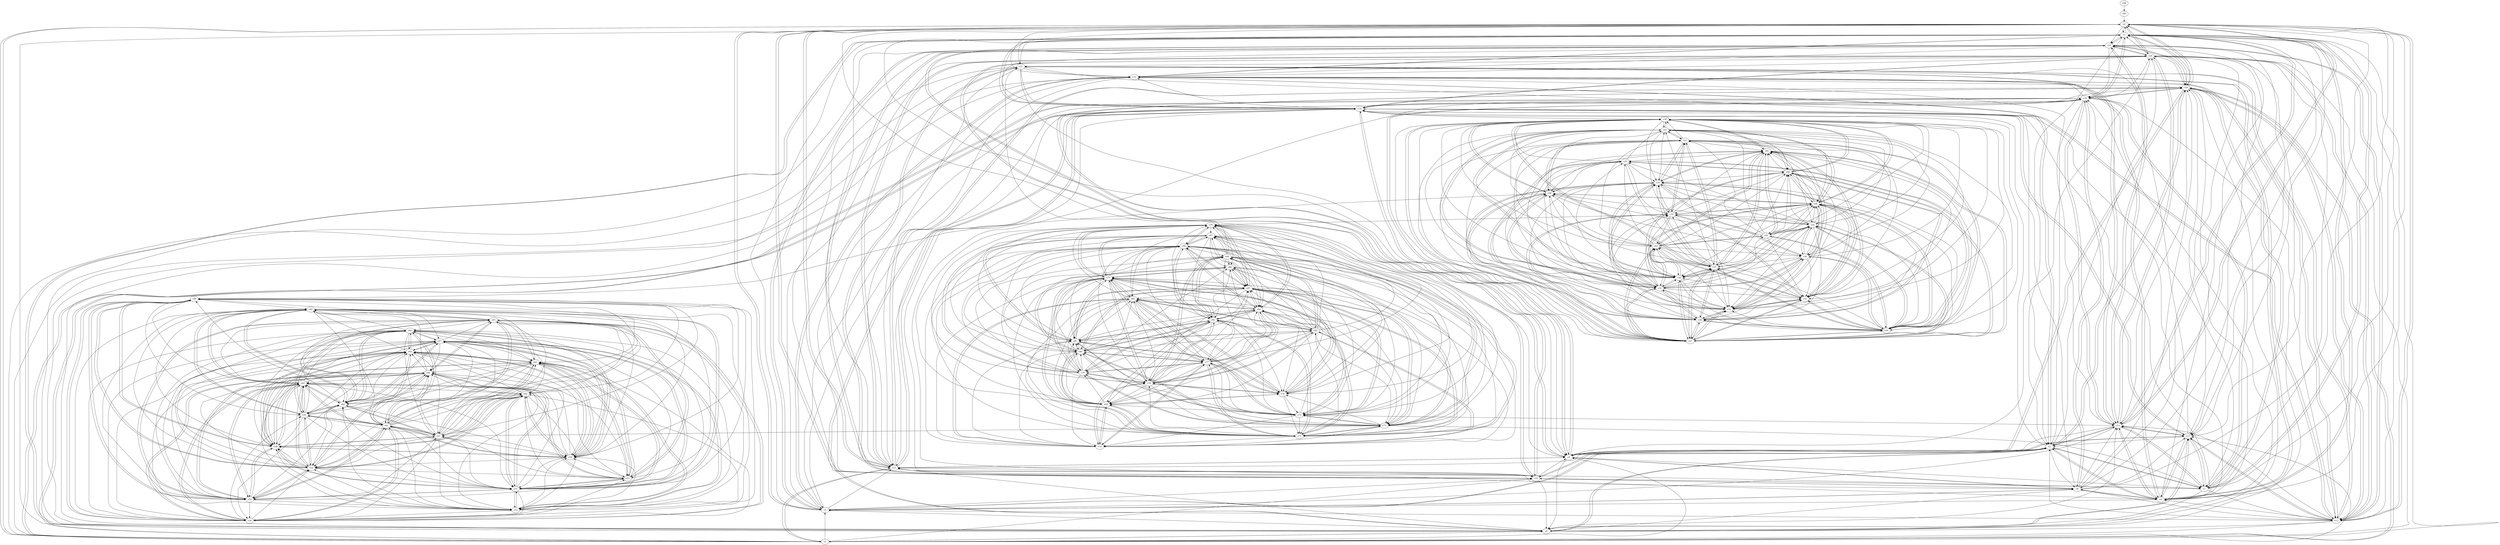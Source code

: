 digraph test134 {
    v0 [name="v0", player=1, priority=18];
    v1 [name="v1", player=1, priority=25];
    v2 [name="v2", player=1, priority=44];
    v3 [name="v3", player=0, priority=31];
    v4 [name="v4", player=1, priority=19];
    v5 [name="v5", player=0, priority=47];
    v6 [name="v6", player=0, priority=38];
    v7 [name="v7", player=1, priority=39];
    v8 [name="v8", player=0, priority=48];
    v9 [name="v9", player=0, priority=11];
    v10 [name="v10", player=1, priority=42];
    v11 [name="v11", player=1, priority=46];
    v12 [name="v12", player=1, priority=23];
    v13 [name="v13", player=0, priority=43];
    v14 [name="v14", player=0, priority=41];
    v15 [name="v15", player=1, priority=43];
    v16 [name="v16", player=0, priority=21];
    v17 [name="v17", player=1, priority=18];
    v18 [name="v18", player=0, priority=36];
    v19 [name="v19", player=1, priority=34];
    v20 [name="v20", player=0, priority=15];
    v21 [name="v21", player=0, priority=43];
    v22 [name="v22", player=1, priority=34];
    v23 [name="v23", player=1, priority=40];
    v24 [name="v24", player=0, priority=43];
    v25 [name="v25", player=1, priority=5];
    v26 [name="v26", player=1, priority=31];
    v27 [name="v27", player=0, priority=44];
    v28 [name="v28", player=1, priority=29];
    v29 [name="v29", player=0, priority=25];
    v30 [name="v30", player=1, priority=27];
    v31 [name="v31", player=1, priority=11];
    v32 [name="v32", player=0, priority=47];
    v33 [name="v33", player=1, priority=26];
    v34 [name="v34", player=1, priority=35];
    v35 [name="v35", player=1, priority=28];
    v36 [name="v36", player=1, priority=45];
    v37 [name="v37", player=1, priority=41];
    v38 [name="v38", player=0, priority=9];
    v39 [name="v39", player=1, priority=15];
    v40 [name="v40", player=0, priority=0];
    v41 [name="v41", player=0, priority=11];
    v42 [name="v42", player=0, priority=12];
    v43 [name="v43", player=1, priority=13];
    v44 [name="v44", player=1, priority=38];
    v45 [name="v45", player=0, priority=35];
    v46 [name="v46", player=1, priority=18];
    v47 [name="v47", player=1, priority=44];
    v48 [name="v48", player=1, priority=14];
    v49 [name="v49", player=0, priority=12];
    v50 [name="v50", player=0, priority=38];
    v51 [name="v51", player=1, priority=22];
    v52 [name="v52", player=1, priority=7];
    v53 [name="v53", player=0, priority=22];
    v54 [name="v54", player=0, priority=22];
    v55 [name="v55", player=1, priority=37];
    v56 [name="v56", player=0, priority=38];
    v57 [name="v57", player=0, priority=42];
    v58 [name="v58", player=0, priority=21];
    v59 [name="v59", player=0, priority=18];
    v60 [name="v60", player=1, priority=21];
    v61 [name="v61", player=0, priority=37];
    v62 [name="v62", player=1, priority=14];
    v63 [name="v63", player=0, priority=20];
    v64 [name="v64", player=1, priority=13];
    v65 [name="v65", player=0, priority=18];
    v66 [name="v66", player=1, priority=30];
    v67 [name="v67", player=0, priority=47];
    v68 [name="v68", player=1, priority=33];
    v69 [name="v69", player=1, priority=10];
    v70 [name="v70", player=1, priority=36];
    v71 [name="v71", player=0, priority=3];
    v72 [name="v72", player=0, priority=20];
    v73 [name="v73", player=0, priority=38];
    v74 [name="v74", player=1, priority=7];
    v75 [name="v75", player=1, priority=19];
    v76 [name="v76", player=1, priority=42];
    v77 [name="v77", player=0, priority=46];
    v78 [name="v78", player=1, priority=48];
    v79 [name="v79", player=0, priority=11];
    v80 [name="v80", player=1, priority=43];
    v81 [name="v81", player=1, priority=46];
    v82 [name="v82", player=0, priority=16];
    v83 [name="v83", player=0, priority=31];
    v84 [name="v84", player=1, priority=1];
    v85 [name="v85", player=0, priority=44];
    v86 [name="v86", player=1, priority=9];
    v87 [name="v87", player=0, priority=4];
    v88 [name="v88", player=1, priority=20];
    v89 [name="v89", player=1, priority=1];
    v55 -> v57;
    v86 -> v72;
    v7 -> v17;
    v47 -> v53;
    v26 -> v30;
    v59 -> v55;
    v67 -> v68;
    v78 -> v77;
    v8 -> v0;
    v8 -> v9;
    v19 -> v9;
    v0 -> v5;
    v29 -> v41;
    v8 -> v18;
    v19 -> v18;
    v40 -> v41;
    v11 -> v14;
    v63 -> v52;
    v48 -> v63;
    v41 -> v33;
    v33 -> v29;
    v41 -> v42;
    v81 -> v78;
    v73 -> v74;
    v52 -> v51;
    v81 -> v87;
    v44 -> v47;
    v73 -> v83;
    v3 -> v6;
    v3 -> v15;
    v14 -> v15;
    v34 -> v30;
    v51 -> v64;
    v37 -> v26;
    v22 -> v37;
    v85 -> v75;
    v37 -> v35;
    v85 -> v84;
    v7 -> v3;
    v18 -> v3;
    v7 -> v12;
    v18 -> v12;
    v55 -> v61;
    v70 -> v68;
    v29 -> v27;
    v40 -> v27;
    v8 -> v4;
    v19 -> v4;
    v77 -> v76;
    v11 -> v0;
    v29 -> v36;
    v40 -> v36;
    v48 -> v49;
    v0 -> v9;
    v11 -> v9;
    v48 -> v58;
    v69 -> v81;
    v80 -> v81;
    v62 -> v60;
    v41 -> v37;
    v73 -> v69;
    v81 -> v82;
    v25 -> v29;
    v54 -> v65;
    v73 -> v78;
    v25 -> v38;
    v14 -> v1;
    v44 -> v51;
    v51 -> v50;
    v73 -> v87;
    v3 -> v10;
    v22 -> v23;
    v34 -> v25;
    v22 -> v32;
    v85 -> v70;
    v37 -> v30;
    v85 -> v79;
    v66 -> v75;
    v15 -> v2;
    v36 -> v34;
    v66 -> v84;
    v15 -> v11;
    v18 -> v7;
    v59 -> v45;
    v7 -> v16;
    v18 -> v16;
    v47 -> v52;
    v55 -> v65;
    v59 -> v63;
    v29 -> v22;
    v77 -> v71;
    v29 -> v31;
    v40 -> v31;
    v77 -> v80;
    v69 -> v76;
    v75 -> v7;
    v80 -> v85;
    v10 -> v8;
    v62 -> v55;
    v2 -> v13;
    v54 -> v51;
    v62 -> v64;
    v81 -> v77;
    v33 -> v37;
    v73 -> v82;
    v3 -> v5;
    v32 -> v41;
    v43 -> v41;
    v3 -> v14;
    v51 -> v63;
    v66 -> v70;
    v36 -> v29;
    v15 -> v6;
    v28 -> v25;
    v18 -> v2;
    v55 -> v51;
    v7 -> v11;
    v18 -> v11;
    v59 -> v49;
    v21 -> v13;
    v29 -> v26;
    v40 -> v26;
    v58 -> v62;
    v50 -> v58;
    v77 -> v75;
    v40 -> v35;
    v69 -> v71;
    v77 -> v84;
    v80 -> v71;
    v10 -> v3;
    v54 -> v46;
    v10 -> v21;
    v33 -> v23;
    v2 -> v17;
    v54 -> v55;
    v25 -> v28;
    v54 -> v64;
    v73 -> v77;
    v32 -> v36;
    v43 -> v36;
    v51 -> v49;
    v24 -> v32;
    v3 -> v9;
    v14 -> v9;
    v51 -> v58;
    v24 -> v41;
    v35 -> v41;
    v3 -> v18;
    v84 -> v83;
    v36 -> v24;
    v36 -> v33;
    v76 -> v69;
    v55 -> v46;
    v28 -> v29;
    v59 -> v44;
    v76 -> v78;
    v28 -> v38;
    v47 -> v51;
    v76 -> v87;
    v88 -> v89;
    v68 -> v83;
    v58 -> v48;
    v58 -> v57;
    v77 -> v70;
    v40 -> v30;
    v80 -> v66;
    v77 -> v79;
    v61 -> v62;
    v80 -> v75;
    v10 -> v7;
    v10 -> v16;
    v62 -> v54;
    v81 -> v67;
    v43 -> v22;
    v32 -> v31;
    v84 -> v69;
    v24 -> v27;
    v35 -> v27;
    v3 -> v4;
    v14 -> v4;
    v43 -> v40;
    v24 -> v36;
    v51 -> v53;
    v72 -> v85;
    v84 -> v78;
    v84 -> v87;
    v87 -> v74;
    v17 -> v6;
    v65 -> v55;
    v36 -> v28;
    v65 -> v64;
    v46 -> v60;
    v57 -> v60;
    v36 -> v37;
    v76 -> v73;
    v28 -> v33;
    v68 -> v69;
    v47 -> v46;
    v49 -> v65;
    v68 -> v78;
    v6 -> v5;
    v21 -> v3;
    v68 -> v87;
    v6 -> v14;
    v21 -> v12;
    v50 -> v48;
    v29 -> v25;
    v40 -> v25;
    v61 -> v48;
    v50 -> v57;
    v61 -> v57;
    v77 -> v74;
    v69 -> v79;
    v39 -> v38;
    v31 -> v43;
    v83 -> v81;
    v62 -> v58;
    v2 -> v16;
    v54 -> v63;
    v32 -> v26;
    v43 -> v26;
    v35 -> v22;
    v32 -> v35;
    v16 -> v18;
    v72 -> v71;
    v24 -> v31;
    v35 -> v31;
    v72 -> v80;
    v84 -> v73;
    v84 -> v82;
    v24 -> v40;
    v87 -> v69;
    v65 -> v50;
    v5 -> v8;
    v36 -> v23;
    v65 -> v59;
    v46 -> v55;
    v36 -> v32;
    v9 -> v15;
    v49 -> v51;
    v46 -> v64;
    v76 -> v77;
    v49 -> v60;
    v28 -> v37;
    v68 -> v73;
    v76 -> v86;
    v68 -> v82;
    v58 -> v47;
    v27 -> v41;
    v50 -> v52;
    v61 -> v52;
    v58 -> v65;
    v50 -> v61;
    v39 -> v24;
    v39 -> v33;
    v10 -> v6;
    v31 -> v38;
    v83 -> v76;
    v23 -> v34;
    v75 -> v72;
    v54 -> v49;
    v1 -> v15;
    v32 -> v30;
    v72 -> v66;
    v84 -> v68;
    v24 -> v26;
    v35 -> v26;
    v32 -> v39;
    v53 -> v62;
    v72 -> v75;
    v87 -> v73;
    v72 -> v84;
    v65 -> v45;
    v5 -> v3;
    v9 -> v1;
    v17 -> v14;
    v46 -> v50;
    v57 -> v59;
    v76 -> v72;
    v21 -> v2;
    v79 -> v74;
    v58 -> v51;
    v50 -> v47;
    v61 -> v47;
    v79 -> v83;
    v30 -> v41;
    v42 -> v43;
    v50 -> v56;
    v61 -> v56;
    v71 -> v79;
    v20 -> v15;
    v39 -> v28;
    v39 -> v37;
    v12 -> v20;
    v31 -> v33;
    v54 -> v44;
    v83 -> v80;
    v23 -> v38;
    v13 -> v3;
    v75 -> v76;
    v43 -> v25;
    v16 -> v8;
    v1 -> v19;
    v64 -> v57;
    v43 -> v34;
    v45 -> v53;
    v56 -> v53;
    v24 -> v30;
    v87 -> v68;
    v45 -> v62;
    v56 -> v62;
    v65 -> v49;
    v17 -> v9;
    v46 -> v45;
    v57 -> v45;
    v9 -> v5;
    v65 -> v58;
    v49 -> v50;
    v67 -> v86;
    v57 -> v63;
    v49 -> v59;
    v27 -> v22;
    v68 -> v72;
    v27 -> v31;
    v58 -> v46;
    v30 -> v27;
    v42 -> v29;
    v27 -> v40;
    v79 -> v78;
    v42 -> v38;
    v20 -> v1;
    v50 -> v51;
    v61 -> v51;
    v71 -> v74;
    v71 -> v83;
    v20 -> v10;
    v82 -> v74;
    v39 -> v23;
    v20 -> v19;
    v60 -> v55;
    v39 -> v32;
    v12 -> v15;
    v31 -> v28;
    v60 -> v64;
    v39 -> v41;
    v23 -> v24;
    v52 -> v60;
    v83 -> v66;
    v83 -> v84;
    v75 -> v80;
    v16 -> v3;
    v34 -> v39;
    v1 -> v14;
    v13 -> v16;
    v64 -> v52;
    v16 -> v12;
    v45 -> v48;
    v24 -> v25;
    v56 -> v48;
    v64 -> v61;
    v72 -> v74;
    v65 -> v44;
    v38 -> v27;
    v17 -> v4;
    v65 -> v53;
    v26 -> v34;
    v38 -> v36;
    v5 -> v11;
    v46 -> v49;
    v57 -> v49;
    v49 -> v45;
    v67 -> v81;
    v46 -> v58;
    v57 -> v58;
    v70 -> v86;
    v8 -> v13;
    v19 -> v13;
    v42 -> v24;
    v27 -> v35;
    v0 -> v18;
    v11 -> v18;
    v42 -> v33;
    v71 -> v69;
    v82 -> v69;
    v30 -> v40;
    v71 -> v78;
    v82 -> v78;
    v12 -> v1;
    v71 -> v87;
    v20 -> v14;
    v82 -> v87;
    v39 -> v27;
    v60 -> v59;
    v4 -> v6;
    v12 -> v19;
    v52 -> v55;
    v83 -> v70;
    v75 -> v57;
    v75 -> v66;
    v44 -> v60;
    v1 -> v0;
    v13 -> v2;
    v1 -> v9;
    v53 -> v47;
    v64 -> v47;
    v16 -> v7;
    v22 -> v41;
    v1 -> v18;
    v34 -> v43;
    v37 -> v39;
    v53 -> v65;
    v45 -> v61;
    v56 -> v61;
    v38 -> v22;
    v86 -> v71;
    v26 -> v29;
    v38 -> v31;
    v86 -> v80;
    v26 -> v38;
    v67 -> v76;
    v78 -> v76;
    v70 -> v72;
    v67 -> v85;
    v78 -> v85;
    v70 -> v81;
    v0 -> v4;
    v8 -> v17;
    v19 -> v17;
    v79 -> v68;
    v0 -> v13;
    v63 -> v51;
    v30 -> v26;
    v48 -> v62;
    v27 -> v39;
    v63 -> v60;
    v79 -> v77;
    v71 -> v73;
    v20 -> v0;
    v60 -> v45;
    v39 -> v22;
    v12 -> v5;
    v60 -> v54;
    v4 -> v19;
    v44 -> v64;
    v34 -> v29;
    v1 -> v4;
    v16 -> v2;
    v22 -> v36;
    v53 -> v51;
    v37 -> v34;
    v85 -> v74;
    v56 -> v47;
    v37 -> v43;
    v45 -> v56;
    v56 -> v65;
    v38 -> v26;
    v7 -> v20;
    v18 -> v20;
    v26 -> v33;
    v59 -> v58;
    v67 -> v71;
    v70 -> v67;
    v78 -> v71;
    v67 -> v80;
    v86 -> v84;
    v70 -> v76;
    v8 -> v12;
    v19 -> v12;
    v11 -> v8;
    v63 -> v46;
    v42 -> v23;
    v0 -> v17;
    v11 -> v17;
    v63 -> v55;
    v71 -> v68;
    v82 -> v68;
    v63 -> v64;
    v41 -> v27;
    v71 -> v77;
    v20 -> v4;
    v82 -> v77;
    v12 -> v0;
    v20 -> v13;
    v60 -> v49;
    v12 -> v9;
    v52 -> v45;
    v33 -> v41;
    v52 -> v54;
    v25 -> v37;
    v4 -> v14;
    v44 -> v50;
    v52 -> v63;
    v73 -> v86;
    v44 -> v59;
    v34 -> v24;
    v74 -> v69;
    v85 -> v69;
    v37 -> v29;
    v22 -> v40;
    v74 -> v78;
    v66 -> v74;
    v15 -> v1;
    v66 -> v83;
    v7 -> v6;
    v18 -> v6;
    v15 -> v19;
    v38 -> v30;
    v55 -> v64;
    v78 -> v66;
    v47 -> v60;
    v67 -> v75;
    v78 -> v75;
    v70 -> v71;
    v67 -> v84;
    v78 -> v84;
    v11 -> v3;
    v29 -> v39;
    v8 -> v16;
    v19 -> v16;
    v40 -> v39;
    v0 -> v12;
    v11 -> v12;
    v30 -> v25;
    v0 -> v21;
    v11 -> v21;
    v41 -> v31;
    v60 -> v44;
    v33 -> v27;
    v12 -> v4;
    v25 -> v23;
    v81 -> v76;
    v52 -> v49;
    v25 -> v32;
    v81 -> v85;
    v73 -> v81;
    v52 -> v58;
    v44 -> v54;
    v14 -> v13;
    v44 -> v63;
    v22 -> v26;
    v51 -> v62;
    v37 -> v24;
    v22 -> v35;
    v34 -> v37;
    v74 -> v82;
    v85 -> v82;
    v66 -> v78;
    v15 -> v5;
    v7 -> v1;
    v18 -> v1;
    v55 -> v50;
    v7 -> v10;
    v18 -> v10;
    v26 -> v23;
    v55 -> v59;
    v18 -> v19;
    v47 -> v55;
    v26 -> v32;
    v78 -> v70;
    v47 -> v64;
    v70 -> v75;
    v40 -> v34;
    v19 -> v11;
    v48 -> v56;
    v63 -> v54;
    v48 -> v65;
    v10 -> v20;
    v81 -> v71;
    v60 -> v48;
    v33 -> v31;
    v73 -> v67;
    v81 -> v80;
    v44 -> v49;
    v73 -> v85;
    v3 -> v8;
    v34 -> v23;
    v51 -> v57;
    v14 -> v17;
    v22 -> v30;
    v74 -> v68;
    v85 -> v68;
    v37 -> v28;
    v22 -> v39;
    v74 -> v77;
    v85 -> v77;
    v66 -> v73;
    v15 -> v9;
    v36 -> v41;
    v15 -> v18;
    v18 -> v14;
    v47 -> v59;
    v59 -> v61;
    v77 -> v69;
    v19 -> v6;
    v0 -> v2;
    v11 -> v2;
    v48 -> v51;
    v69 -> v74;
    v63 -> v49;
    v80 -> v83;
    v10 -> v15;
    v41 -> v30;
    v81 -> v66;
    v33 -> v26;
    v41 -> v39;
    v2 -> v20;
    v54 -> v58;
    v33 -> v35;
    v25 -> v31;
    v73 -> v80;
    v25 -> v40;
    v51 -> v52;
    v3 -> v12;
    v37 -> v23;
    v85 -> v72;
    v14 -> v30;
    v66 -> v77;
    v7 -> v0;
    v18 -> v0;
    v15 -> v13;
    v28 -> v32;
    v55 -> v49;
    v18 -> v9;
    v47 -> v45;
    v55 -> v58;
    v76 -> v81;
    v47 -> v54;
    v47 -> v63;
    v21 -> v11;
    v29 -> v24;
    v77 -> v73;
    v29 -> v33;
    v80 -> v69;
    v50 -> v65;
    v61 -> v65;
    v29 -> v42;
    v80 -> v87;
    v41 -> v25;
    v2 -> v6;
    v10 -> v19;
    v62 -> v57;
    v81 -> v79;
    v54 -> v62;
    v73 -> v75;
    v25 -> v35;
    v32 -> v34;
    v73 -> v84;
    v51 -> v47;
    v3 -> v7;
    v14 -> v7;
    v32 -> v43;
    v35 -> v39;
    v51 -> v56;
    v14 -> v16;
    v84 -> v81;
    v87 -> v86;
    v17 -> v18;
    v36 -> v31;
    v55 -> v44;
    v28 -> v27;
    v18 -> v4;
    v55 -> v53;
    v76 -> v85;
    v68 -> v81;
    v6 -> v8;
    v47 -> v58;
    v21 -> v6;
    v6 -> v17;
    v77 -> v68;
    v21 -> v15;
    v29 -> v28;
    v40 -> v28;
    v58 -> v64;
    v50 -> v60;
    v29 -> v37;
    v69 -> v73;
    v77 -> v86;
    v80 -> v73;
    v80 -> v82;
    v2 -> v1;
    v10 -> v14;
    v62 -> v52;
    v2 -> v10;
    v54 -> v48;
    v54 -> v57;
    v32 -> v29;
    v43 -> v29;
    v14 -> v2;
    v32 -> v38;
    v43 -> v38;
    v24 -> v34;
    v35 -> v34;
    v14 -> v11;
    v72 -> v83;
    v51 -> v60;
    v35 -> v43;
    v84 -> v76;
    v84 -> v85;
    v87 -> v72;
    v87 -> v81;
    v36 -> v26;
    v65 -> v62;
    v5 -> v20;
    v28 -> v22;
    v76 -> v71;
    v35 -> v70;
    v55 -> v48;
    v28 -> v31;
    v68 -> v67;
    v47 -> v44;
    v28 -> v40;
    v6 -> v3;
    v68 -> v76;
    v21 -> v1;
    v6 -> v12;
    v58 -> v50;
    v21 -> v10;
    v50 -> v46;
    v29 -> v23;
    v61 -> v46;
    v77 -> v72;
    v50 -> v55;
    v61 -> v55;
    v80 -> v68;
    v89 -> v0;
    v61 -> v64;
    v80 -> v77;
    v10 -> v0;
    v39 -> v36;
    v80 -> v86;
    v2 -> v5;
    v83 -> v79;
    v10 -> v18;
    v2 -> v14;
    v54 -> v61;
    v13 -> v20;
    v32 -> v33;
    v43 -> v33;
    v51 -> v46;
    v24 -> v29;
    v35 -> v29;
    v14 -> v6;
    v32 -> v42;
    v43 -> v42;
    v24 -> v38;
    v72 -> v78;
    v72 -> v87;
    v84 -> v80;
    v87 -> v67;
    v87 -> v76;
    v87 -> v85;
    v5 -> v15;
    v46 -> v53;
    v36 -> v30;
    v57 -> v53;
    v28 -> v26;
    v57 -> v62;
    v36 -> v39;
    v49 -> v58;
    v28 -> v35;
    v6 -> v16;
    v58 -> v54;
    v21 -> v14;
    v61 -> v50;
    v58 -> v63;
    v79 -> v86;
    v61 -> v59;
    v69 -> v72;
    v80 -> v72;
    v31 -> v27;
    v10 -> v4;
    v2 -> v0;
    v31 -> v36;
    v62 -> v51;
    v23 -> v32;
    v54 -> v47;
    v75 -> v79;
    v13 -> v6;
    v2 -> v18;
    v66 -> v21;
    v32 -> v28;
    v16 -> v11;
    v35 -> v24;
    v32 -> v37;
    v16 -> v20;
    v72 -> v73;
    v35 -> v33;
    v84 -> v75;
    v87 -> v71;
    v24 -> v42;
    v87 -> v80;
    v5 -> v1;
    v17 -> v3;
    v65 -> v52;
    v5 -> v10;
    v17 -> v12;
    v57 -> v48;
    v9 -> v8;
    v65 -> v61;
    v5 -> v19;
    v17 -> v21;
    v9 -> v17;
    v49 -> v53;
    v28 -> v30;
    v68 -> v66;
    v68 -> v75;
    v6 -> v2;
    v27 -> v34;
    v68 -> v84;
    v21 -> v9;
    v27 -> v43;
    v50 -> v45;
    v30 -> v39;
    v42 -> v41;
    v61 -> v45;
    v61 -> v54;
    v79 -> v81;
    v71 -> v86;
    v82 -> v86;
    v61 -> v63;
    v39 -> v26;
    v83 -> v69;
    v62 -> v46;
    v23 -> v27;
    v2 -> v4;
    v83 -> v78;
    v75 -> v74;
    v13 -> v1;
    v83 -> v87;
    v1 -> v8;
    v13 -> v10;
    v32 -> v23;
    v43 -> v23;
    v1 -> v17;
    v13 -> v19;
    v43 -> v32;
    v16 -> v15;
    v84 -> v70;
    v24 -> v28;
    v84 -> v79;
    v45 -> v60;
    v87 -> v75;
    v87 -> v84;
    v17 -> v7;
    v65 -> v56;
    v9 -> v3;
    v5 -> v14;
    v46 -> v52;
    v57 -> v52;
    v9 -> v12;
    v38 -> v48;
    v57 -> v61;
    v9 -> v21;
    v68 -> v70;
    v27 -> v29;
    v21 -> v4;
    v27 -> v38;
    v71 -> v72;
    v30 -> v43;
    v71 -> v81;
    v82 -> v81;
    v84 -> v71;
    v20 -> v17;
    v31 -> v26;
    v60 -> v62;
    v23 -> v22;
    v83 -> v73;
    v4 -> v18;
    v23 -> v31;
    v83 -> v82;
    v23 -> v40;
    v1 -> v3;
    v16 -> v1;
    v75 -> v87;
    v1 -> v12;
    v13 -> v14;
    v32 -> v27;
    v43 -> v27;
    v45 -> v46;
    v53 -> v50;
    v56 -> v46;
    v64 -> v50;
    v56 -> v55;
    v64 -> v59;
    v87 -> v70;
    v72 -> v81;
    v56 -> v64;
    v5 -> v0;
    v65 -> v51;
    v17 -> v11;
    v57 -> v47;
    v65 -> v60;
    v26 -> v41;
    v78 -> v79;
    v46 -> v56;
    v57 -> v56;
    v86 -> v83;
    v46 -> v65;
    v70 -> v84;
    v49 -> v61;
    v27 -> v24;
    v6 -> v1;
    v8 -> v20;
    v19 -> v20;
    v27 -> v33;
    v42 -> v22;
    v79 -> v71;
    v30 -> v29;
    v71 -> v67;
    v61 -> v44;
    v79 -> v80;
    v82 -> v67;
    v30 -> v38;
    v42 -> v40;
    v71 -> v85;
    v20 -> v12;
    v82 -> v85;
    v20 -> v21;
    v60 -> v57;
    v39 -> v34;
    v12 -> v17;
    v31 -> v30;
    v4 -> v13;
    v83 -> v68;
    v23 -> v26;
    v31 -> v39;
    v44 -> v58;
    v83 -> v77;
    v23 -> v35;
    v13 -> v0;
    v75 -> v73;
    v34 -> v32;
    v1 -> v7;
    v13 -> v9;
    v53 -> v45;
    v16 -> v5;
    v1 -> v16;
    v13 -> v18;
    v53 -> v54;
    v16 -> v14;
    v45 -> v50;
    v53 -> v63;
    v64 -> v54;
    v64 -> v63;
    v56 -> v59;
    v72 -> v67;
    v26 -> v27;
    v78 -> v74;
    v5 -> v13;
    v46 -> v51;
    v86 -> v87;
    v49 -> v47;
    v67 -> v83;
    v78 -> v83;
    v70 -> v79;
    v49 -> v56;
    v27 -> v28;
    v0 -> v11;
    v79 -> v66;
    v42 -> v26;
    v27 -> v37;
    v0 -> v20;
    v11 -> v20;
    v30 -> v33;
    v63 -> v58;
    v79 -> v75;
    v30 -> v42;
    v12 -> v3;
    v52 -> v48;
    v4 -> v8;
    v12 -> v21;
    v4 -> v17;
    v23 -> v30;
    v75 -> v68;
    v44 -> v62;
    v34 -> v27;
    v13 -> v4;
    v22 -> v34;
    v1 -> v11;
    v64 -> v49;
    v16 -> v9;
    v56 -> v45;
    v64 -> v58;
    v37 -> v41;
    v74 -> v81;
    v45 -> v54;
    v56 -> v54;
    v66 -> v86;
    v45 -> v63;
    v56 -> v63;
    v7 -> v18;
    v26 -> v31;
    v78 -> v69;
    v57 -> v46;
    v59 -> v65;
    v26 -> v40;
    v67 -> v78;
    v19 -> v1;
    v67 -> v87;
    v78 -> v87;
    v8 -> v10;
    v0 -> v6;
    v11 -> v6;
    v48 -> v55;
    v27 -> v32;
    v0 -> v15;
    v11 -> v15;
    v30 -> v28;
    v63 -> v53;
    v79 -> v70;
    v82 -> v66;
    v30 -> v37;
    v71 -> v75;
    v82 -> v75;
    v20 -> v11;
    v60 -> v47;
    v72 -> v12;
    v12 -> v7;
    v41 -> v43;
    v60 -> v56;
    v4 -> v3;
    v33 -> v39;
    v12 -> v16;
    v60 -> v65;
    v44 -> v57;
    v22 -> v29;
    v34 -> v31;
    v1 -> v6;
    v37 -> v27;
    v53 -> v44;
    v16 -> v4;
    v22 -> v38;
    v34 -> v40;
    v64 -> v44;
    v64 -> v53;
    v45 -> v49;
    v74 -> v85;
    v85 -> v76;
    v7 -> v13;
    v18 -> v13;
    v55 -> v62;
    v59 -> v51;
    v59 -> v60;
    v26 -> v35;
    v38 -> v37;
    v67 -> v73;
    v70 -> v69;
    v78 -> v82;
    v8 -> v5;
    v19 -> v5;
    v0 -> v1;
    v70 -> v87;
    v8 -> v14;
    v19 -> v14;
    v48 -> v50;
    v0 -> v10;
    v30 -> v23;
    v48 -> v59;
    v0 -> v19;
    v11 -> v19;
    v63 -> v57;
    v71 -> v70;
    v82 -> v70;
    v20 -> v6;
    v41 -> v38;
    v33 -> v34;
    v52 -> v47;
    v81 -> v83;
    v4 -> v7;
    v33 -> v43;
    v52 -> v56;
    v25 -> v39;
    v4 -> v16;
    v44 -> v52;
    v44 -> v61;
    v22 -> v24;
    v3 -> v20;
    v14 -> v20;
    v22 -> v33;
    v37 -> v22;
    v85 -> v71;
    v37 -> v31;
    v66 -> v67;
    v45 -> v44;
    v56 -> v44;
    v74 -> v80;
    v37 -> v40;
    v15 -> v3;
    v66 -> v76;
    v59 -> v46;
}